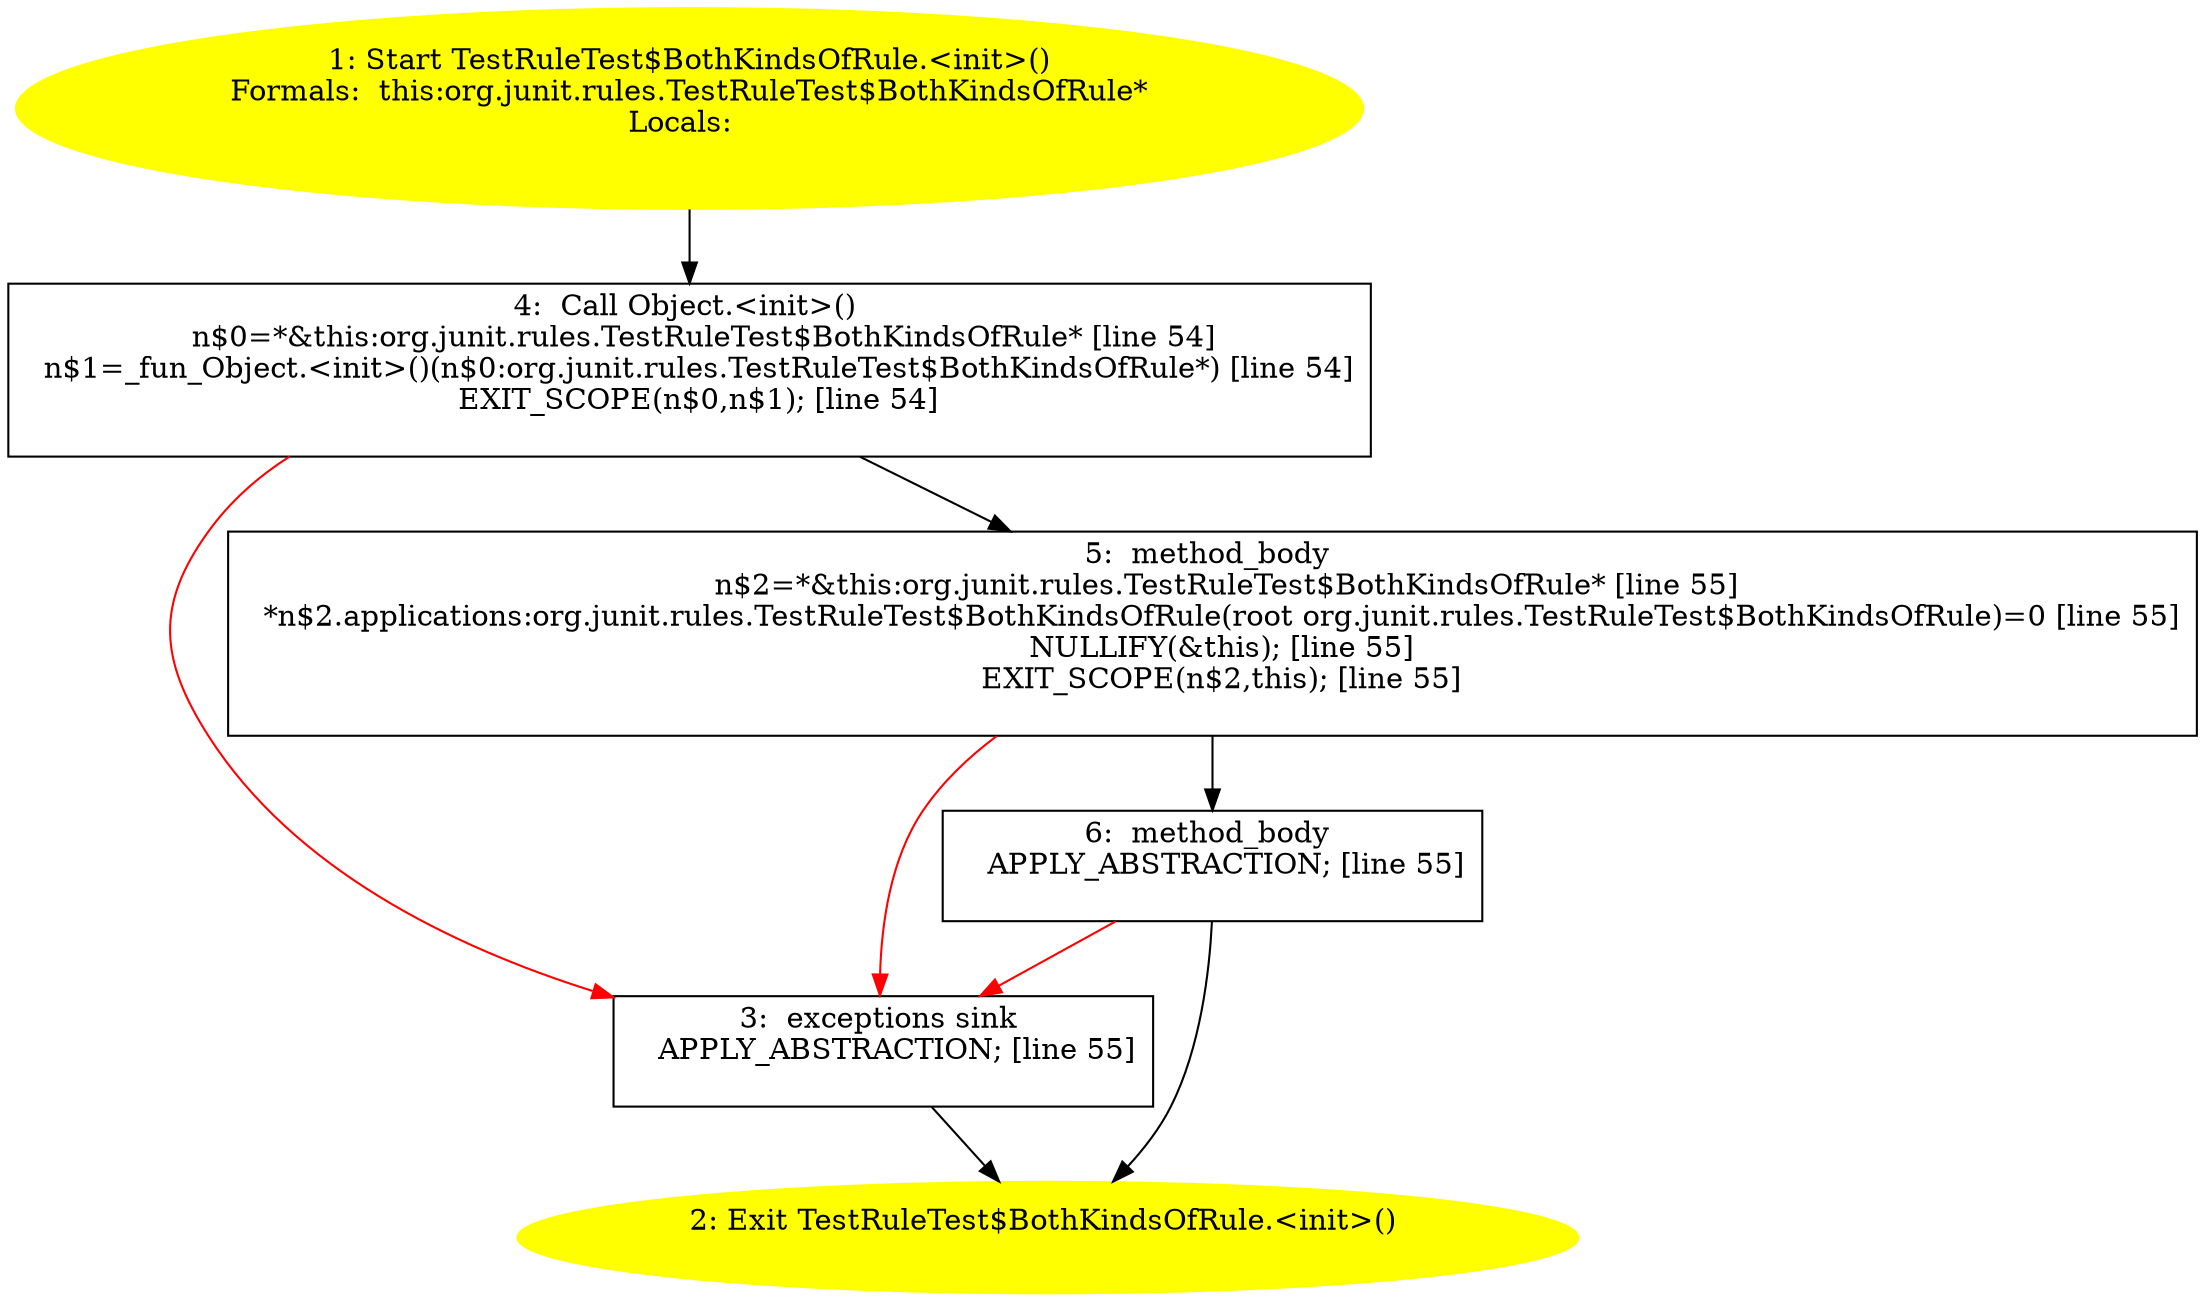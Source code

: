 /* @generated */
digraph cfg {
"org.junit.rules.TestRuleTest$BothKindsOfRule.<init>().3931b3917e954f239a254efee5b8633f_1" [label="1: Start TestRuleTest$BothKindsOfRule.<init>()\nFormals:  this:org.junit.rules.TestRuleTest$BothKindsOfRule*\nLocals:  \n  " color=yellow style=filled]
	

	 "org.junit.rules.TestRuleTest$BothKindsOfRule.<init>().3931b3917e954f239a254efee5b8633f_1" -> "org.junit.rules.TestRuleTest$BothKindsOfRule.<init>().3931b3917e954f239a254efee5b8633f_4" ;
"org.junit.rules.TestRuleTest$BothKindsOfRule.<init>().3931b3917e954f239a254efee5b8633f_2" [label="2: Exit TestRuleTest$BothKindsOfRule.<init>() \n  " color=yellow style=filled]
	

"org.junit.rules.TestRuleTest$BothKindsOfRule.<init>().3931b3917e954f239a254efee5b8633f_3" [label="3:  exceptions sink \n   APPLY_ABSTRACTION; [line 55]\n " shape="box"]
	

	 "org.junit.rules.TestRuleTest$BothKindsOfRule.<init>().3931b3917e954f239a254efee5b8633f_3" -> "org.junit.rules.TestRuleTest$BothKindsOfRule.<init>().3931b3917e954f239a254efee5b8633f_2" ;
"org.junit.rules.TestRuleTest$BothKindsOfRule.<init>().3931b3917e954f239a254efee5b8633f_4" [label="4:  Call Object.<init>() \n   n$0=*&this:org.junit.rules.TestRuleTest$BothKindsOfRule* [line 54]\n  n$1=_fun_Object.<init>()(n$0:org.junit.rules.TestRuleTest$BothKindsOfRule*) [line 54]\n  EXIT_SCOPE(n$0,n$1); [line 54]\n " shape="box"]
	

	 "org.junit.rules.TestRuleTest$BothKindsOfRule.<init>().3931b3917e954f239a254efee5b8633f_4" -> "org.junit.rules.TestRuleTest$BothKindsOfRule.<init>().3931b3917e954f239a254efee5b8633f_5" ;
	 "org.junit.rules.TestRuleTest$BothKindsOfRule.<init>().3931b3917e954f239a254efee5b8633f_4" -> "org.junit.rules.TestRuleTest$BothKindsOfRule.<init>().3931b3917e954f239a254efee5b8633f_3" [color="red" ];
"org.junit.rules.TestRuleTest$BothKindsOfRule.<init>().3931b3917e954f239a254efee5b8633f_5" [label="5:  method_body \n   n$2=*&this:org.junit.rules.TestRuleTest$BothKindsOfRule* [line 55]\n  *n$2.applications:org.junit.rules.TestRuleTest$BothKindsOfRule(root org.junit.rules.TestRuleTest$BothKindsOfRule)=0 [line 55]\n  NULLIFY(&this); [line 55]\n  EXIT_SCOPE(n$2,this); [line 55]\n " shape="box"]
	

	 "org.junit.rules.TestRuleTest$BothKindsOfRule.<init>().3931b3917e954f239a254efee5b8633f_5" -> "org.junit.rules.TestRuleTest$BothKindsOfRule.<init>().3931b3917e954f239a254efee5b8633f_6" ;
	 "org.junit.rules.TestRuleTest$BothKindsOfRule.<init>().3931b3917e954f239a254efee5b8633f_5" -> "org.junit.rules.TestRuleTest$BothKindsOfRule.<init>().3931b3917e954f239a254efee5b8633f_3" [color="red" ];
"org.junit.rules.TestRuleTest$BothKindsOfRule.<init>().3931b3917e954f239a254efee5b8633f_6" [label="6:  method_body \n   APPLY_ABSTRACTION; [line 55]\n " shape="box"]
	

	 "org.junit.rules.TestRuleTest$BothKindsOfRule.<init>().3931b3917e954f239a254efee5b8633f_6" -> "org.junit.rules.TestRuleTest$BothKindsOfRule.<init>().3931b3917e954f239a254efee5b8633f_2" ;
	 "org.junit.rules.TestRuleTest$BothKindsOfRule.<init>().3931b3917e954f239a254efee5b8633f_6" -> "org.junit.rules.TestRuleTest$BothKindsOfRule.<init>().3931b3917e954f239a254efee5b8633f_3" [color="red" ];
}
